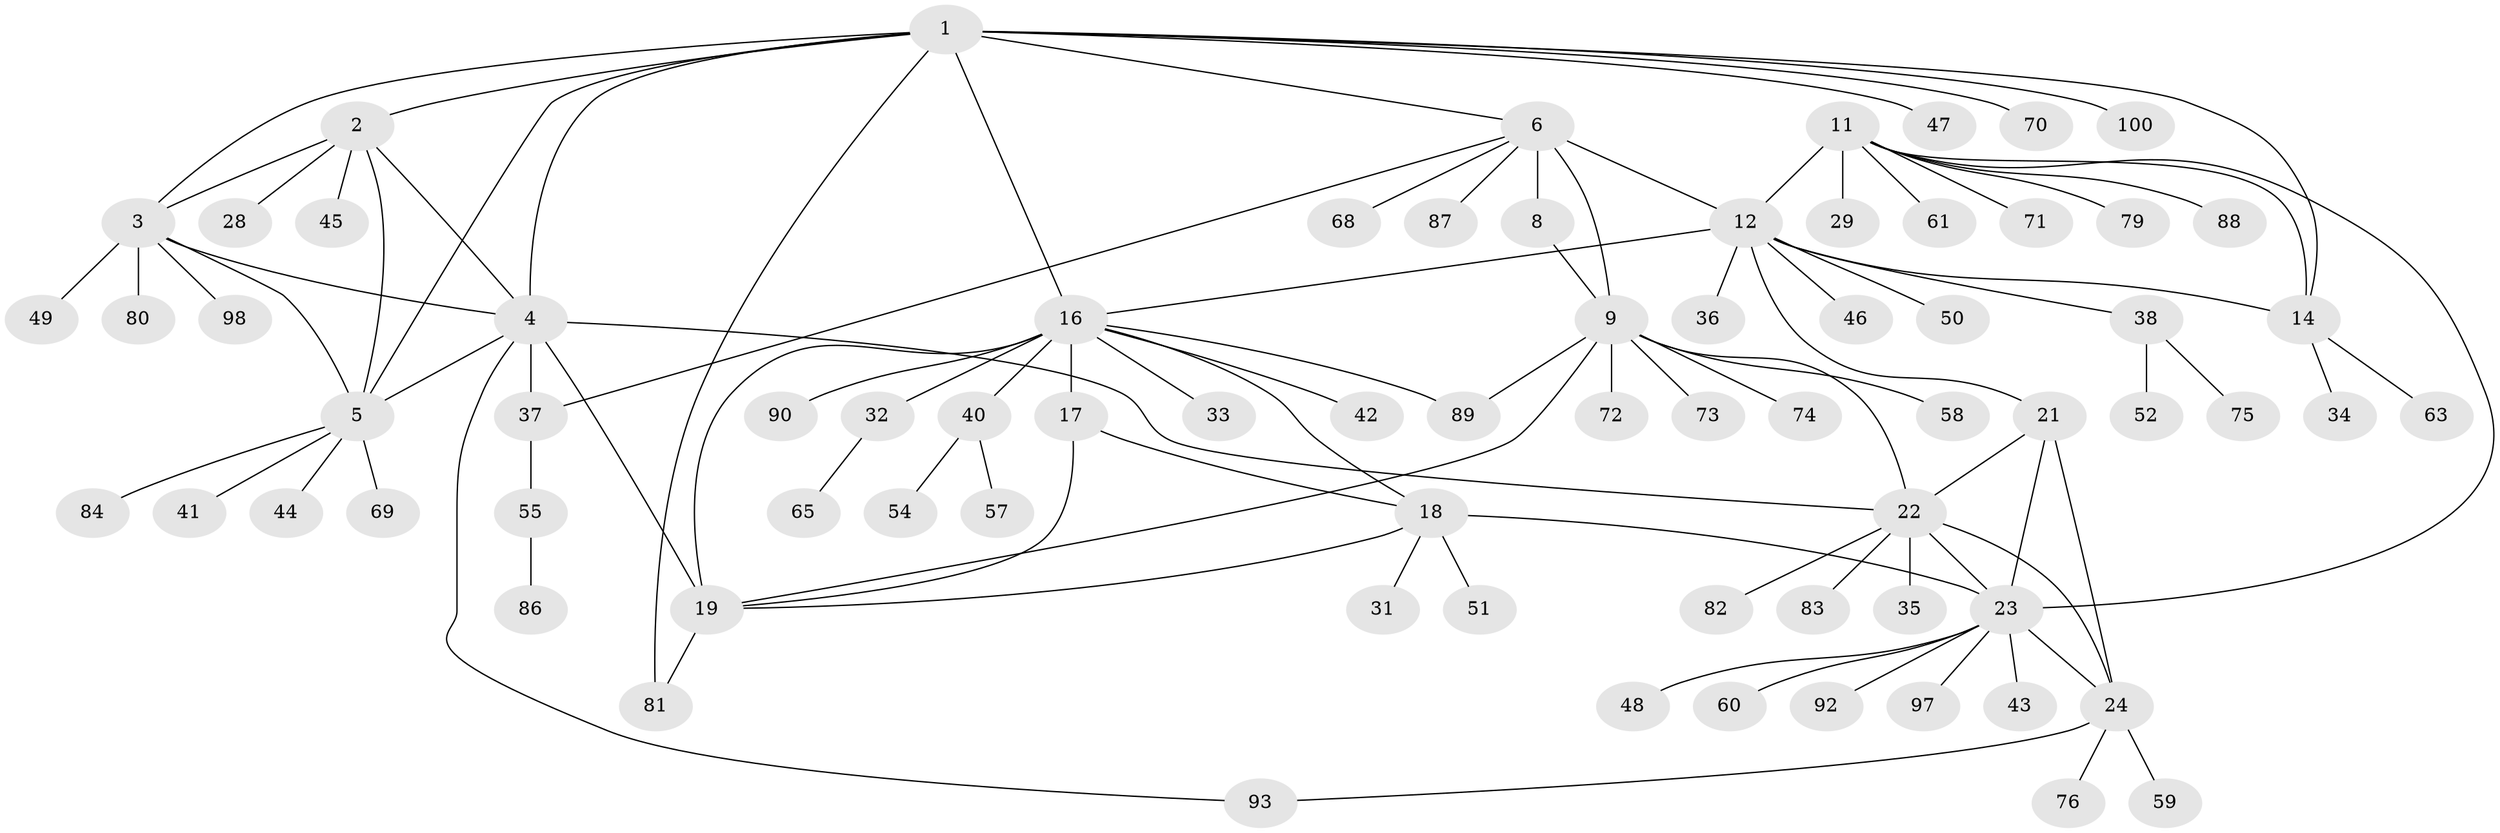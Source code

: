 // original degree distribution, {10: 0.02, 7: 0.08, 8: 0.05, 9: 0.02, 6: 0.02, 4: 0.06, 5: 0.03, 11: 0.01, 3: 0.02, 1: 0.58, 2: 0.11}
// Generated by graph-tools (version 1.1) at 2025/11/02/27/25 16:11:32]
// undirected, 76 vertices, 101 edges
graph export_dot {
graph [start="1"]
  node [color=gray90,style=filled];
  1 [super="+26"];
  2 [super="+91"];
  3 [super="+53"];
  4;
  5 [super="+67"];
  6 [super="+7"];
  8 [super="+10"];
  9 [super="+30"];
  11 [super="+15"];
  12 [super="+13"];
  14 [super="+66"];
  16 [super="+20"];
  17 [super="+99"];
  18;
  19;
  21;
  22 [super="+27"];
  23 [super="+78"];
  24 [super="+25"];
  28;
  29;
  31;
  32;
  33;
  34;
  35;
  36;
  37 [super="+39"];
  38 [super="+62"];
  40 [super="+56"];
  41;
  42;
  43;
  44;
  45;
  46 [super="+64"];
  47;
  48 [super="+96"];
  49;
  50;
  51;
  52;
  54;
  55 [super="+77"];
  57;
  58;
  59;
  60;
  61;
  63;
  65;
  68 [super="+85"];
  69;
  70;
  71;
  72;
  73;
  74;
  75;
  76 [super="+95"];
  79;
  80;
  81;
  82;
  83;
  84 [super="+94"];
  86;
  87;
  88;
  89;
  90;
  92;
  93;
  97;
  98;
  100;
  1 -- 2;
  1 -- 3;
  1 -- 4;
  1 -- 5;
  1 -- 6;
  1 -- 14;
  1 -- 47;
  1 -- 81;
  1 -- 100;
  1 -- 16;
  1 -- 70;
  2 -- 3;
  2 -- 4;
  2 -- 5;
  2 -- 28;
  2 -- 45;
  3 -- 4;
  3 -- 5;
  3 -- 49;
  3 -- 80;
  3 -- 98;
  4 -- 5;
  4 -- 19;
  4 -- 22;
  4 -- 37;
  4 -- 93;
  5 -- 41;
  5 -- 44;
  5 -- 69;
  5 -- 84;
  6 -- 8 [weight=4];
  6 -- 9 [weight=2];
  6 -- 37;
  6 -- 68;
  6 -- 87;
  6 -- 12;
  8 -- 9 [weight=2];
  9 -- 19;
  9 -- 22;
  9 -- 72;
  9 -- 74;
  9 -- 89;
  9 -- 58;
  9 -- 73;
  11 -- 12 [weight=4];
  11 -- 14 [weight=2];
  11 -- 29;
  11 -- 71;
  11 -- 88;
  11 -- 23;
  11 -- 61;
  11 -- 79;
  12 -- 14 [weight=2];
  12 -- 21;
  12 -- 46;
  12 -- 50;
  12 -- 36;
  12 -- 38;
  12 -- 16;
  14 -- 34;
  14 -- 63;
  16 -- 17 [weight=2];
  16 -- 18 [weight=2];
  16 -- 19 [weight=2];
  16 -- 89;
  16 -- 90;
  16 -- 32;
  16 -- 33;
  16 -- 40;
  16 -- 42;
  17 -- 18;
  17 -- 19;
  18 -- 19;
  18 -- 23;
  18 -- 31;
  18 -- 51;
  19 -- 81;
  21 -- 22;
  21 -- 23;
  21 -- 24 [weight=2];
  22 -- 23;
  22 -- 24 [weight=2];
  22 -- 35;
  22 -- 82;
  22 -- 83;
  23 -- 24 [weight=2];
  23 -- 43;
  23 -- 48;
  23 -- 60;
  23 -- 92;
  23 -- 97;
  24 -- 76;
  24 -- 93;
  24 -- 59;
  32 -- 65;
  37 -- 55;
  38 -- 52;
  38 -- 75;
  40 -- 54;
  40 -- 57;
  55 -- 86;
}
